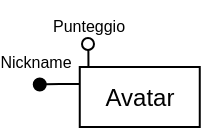 <mxfile version="24.2.5" type="device">
  <diagram name="Pagina-1" id="mAXGtVOrH3MtF-w1XDcS">
    <mxGraphModel dx="1527" dy="414" grid="1" gridSize="10" guides="1" tooltips="1" connect="1" arrows="1" fold="1" page="1" pageScale="1" pageWidth="827" pageHeight="1169" math="0" shadow="0">
      <root>
        <mxCell id="0" />
        <mxCell id="1" parent="0" />
        <mxCell id="W-US1pay6F3QZVfCUJeG-1" value="Avatar" style="whiteSpace=wrap;html=1;align=center;" vertex="1" parent="1">
          <mxGeometry x="-523.12" y="153.5" width="60" height="30" as="geometry" />
        </mxCell>
        <mxCell id="W-US1pay6F3QZVfCUJeG-2" value="&lt;font style=&quot;font-size: 8px;&quot;&gt;Punteggio&lt;/font&gt;" style="text;html=1;align=center;verticalAlign=middle;whiteSpace=wrap;rounded=1;strokeColor=none;" vertex="1" parent="1">
          <mxGeometry x="-543" y="120" width="49" height="23" as="geometry" />
        </mxCell>
        <mxCell id="W-US1pay6F3QZVfCUJeG-3" style="edgeStyle=orthogonalEdgeStyle;rounded=0;orthogonalLoop=1;jettySize=auto;html=1;exitX=0;exitY=0.25;exitDx=0;exitDy=0;endArrow=oval;endFill=1;" edge="1" parent="1">
          <mxGeometry relative="1" as="geometry">
            <mxPoint x="-543.12" y="162.23" as="targetPoint" />
            <mxPoint x="-523.12" y="162" as="sourcePoint" />
            <Array as="points">
              <mxPoint x="-533.12" y="162.23" />
            </Array>
          </mxGeometry>
        </mxCell>
        <mxCell id="W-US1pay6F3QZVfCUJeG-4" value="&lt;font style=&quot;font-size: 8px;&quot;&gt;Nickname&lt;/font&gt;" style="text;html=1;align=center;verticalAlign=middle;whiteSpace=wrap;rounded=1;strokeColor=none;" vertex="1" parent="1">
          <mxGeometry x="-560" y="138.5" width="30" height="23.5" as="geometry" />
        </mxCell>
        <mxCell id="W-US1pay6F3QZVfCUJeG-6" style="edgeStyle=orthogonalEdgeStyle;rounded=0;orthogonalLoop=1;jettySize=auto;html=1;exitX=0.152;exitY=-0.053;exitDx=0;exitDy=0;endArrow=oval;endFill=0;exitPerimeter=0;" edge="1" parent="1">
          <mxGeometry relative="1" as="geometry">
            <mxPoint x="-519" y="142" as="targetPoint" />
            <mxPoint x="-518.77" y="153.41" as="sourcePoint" />
            <Array as="points">
              <mxPoint x="-518.77" y="146" />
            </Array>
          </mxGeometry>
        </mxCell>
      </root>
    </mxGraphModel>
  </diagram>
</mxfile>

